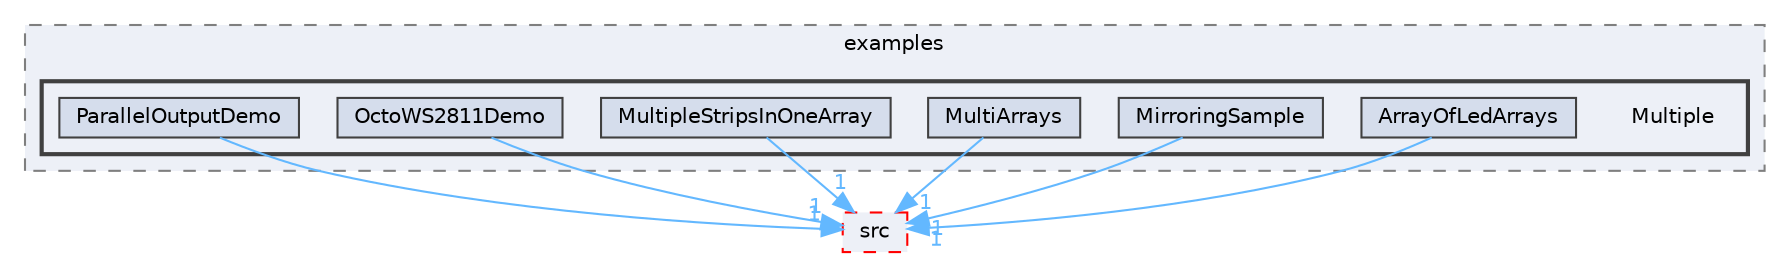 digraph "FastLED/FastLED/examples/Multiple"
{
 // LATEX_PDF_SIZE
  bgcolor="transparent";
  edge [fontname=Helvetica,fontsize=10,labelfontname=Helvetica,labelfontsize=10];
  node [fontname=Helvetica,fontsize=10,shape=box,height=0.2,width=0.4];
  compound=true
  subgraph clusterdir_999a185a1a47b3a763bb04a7a263eb0d {
    graph [ bgcolor="#edf0f7", pencolor="grey50", label="examples", fontname=Helvetica,fontsize=10 style="filled,dashed", URL="dir_999a185a1a47b3a763bb04a7a263eb0d.html",tooltip=""]
  subgraph clusterdir_cf565d769feee0e1d0af50e50032e883 {
    graph [ bgcolor="#edf0f7", pencolor="grey25", label="", fontname=Helvetica,fontsize=10 style="filled,bold", URL="dir_cf565d769feee0e1d0af50e50032e883.html",tooltip=""]
    dir_cf565d769feee0e1d0af50e50032e883 [shape=plaintext, label="Multiple"];
  dir_ebaad0f63688afaf4b6ea804b6ab7487 [label="ArrayOfLedArrays", fillcolor="#d5ddec", color="grey25", style="filled", URL="dir_ebaad0f63688afaf4b6ea804b6ab7487.html",tooltip=""];
  dir_4c4b294753c6657943c86ce62458361c [label="MirroringSample", fillcolor="#d5ddec", color="grey25", style="filled", URL="dir_4c4b294753c6657943c86ce62458361c.html",tooltip=""];
  dir_58eb9b49cdc97b4f4cfaaae464cf2098 [label="MultiArrays", fillcolor="#d5ddec", color="grey25", style="filled", URL="dir_58eb9b49cdc97b4f4cfaaae464cf2098.html",tooltip=""];
  dir_c9b83d825921d6611fd97fec81ddf548 [label="MultipleStripsInOneArray", fillcolor="#d5ddec", color="grey25", style="filled", URL="dir_c9b83d825921d6611fd97fec81ddf548.html",tooltip=""];
  dir_bddb57c90fab833550018aac4ac5299f [label="OctoWS2811Demo", fillcolor="#d5ddec", color="grey25", style="filled", URL="dir_bddb57c90fab833550018aac4ac5299f.html",tooltip=""];
  dir_a429fdc1f7b872e32678f16e26617b54 [label="ParallelOutputDemo", fillcolor="#d5ddec", color="grey25", style="filled", URL="dir_a429fdc1f7b872e32678f16e26617b54.html",tooltip=""];
  }
  }
  dir_e6a3de723047763e6a27a3cab040759e [label="src", fillcolor="#edf0f7", color="red", style="filled,dashed", URL="dir_e6a3de723047763e6a27a3cab040759e.html",tooltip=""];
  dir_ebaad0f63688afaf4b6ea804b6ab7487->dir_e6a3de723047763e6a27a3cab040759e [headlabel="1", labeldistance=1.5 headhref="dir_000008_000075.html" href="dir_000008_000075.html" color="steelblue1" fontcolor="steelblue1"];
  dir_4c4b294753c6657943c86ce62458361c->dir_e6a3de723047763e6a27a3cab040759e [headlabel="1", labeldistance=1.5 headhref="dir_000050_000075.html" href="dir_000050_000075.html" color="steelblue1" fontcolor="steelblue1"];
  dir_58eb9b49cdc97b4f4cfaaae464cf2098->dir_e6a3de723047763e6a27a3cab040759e [headlabel="1", labeldistance=1.5 headhref="dir_000051_000075.html" href="dir_000051_000075.html" color="steelblue1" fontcolor="steelblue1"];
  dir_c9b83d825921d6611fd97fec81ddf548->dir_e6a3de723047763e6a27a3cab040759e [headlabel="1", labeldistance=1.5 headhref="dir_000053_000075.html" href="dir_000053_000075.html" color="steelblue1" fontcolor="steelblue1"];
  dir_bddb57c90fab833550018aac4ac5299f->dir_e6a3de723047763e6a27a3cab040759e [headlabel="1", labeldistance=1.5 headhref="dir_000059_000075.html" href="dir_000059_000075.html" color="steelblue1" fontcolor="steelblue1"];
  dir_a429fdc1f7b872e32678f16e26617b54->dir_e6a3de723047763e6a27a3cab040759e [headlabel="1", labeldistance=1.5 headhref="dir_000062_000075.html" href="dir_000062_000075.html" color="steelblue1" fontcolor="steelblue1"];
}
